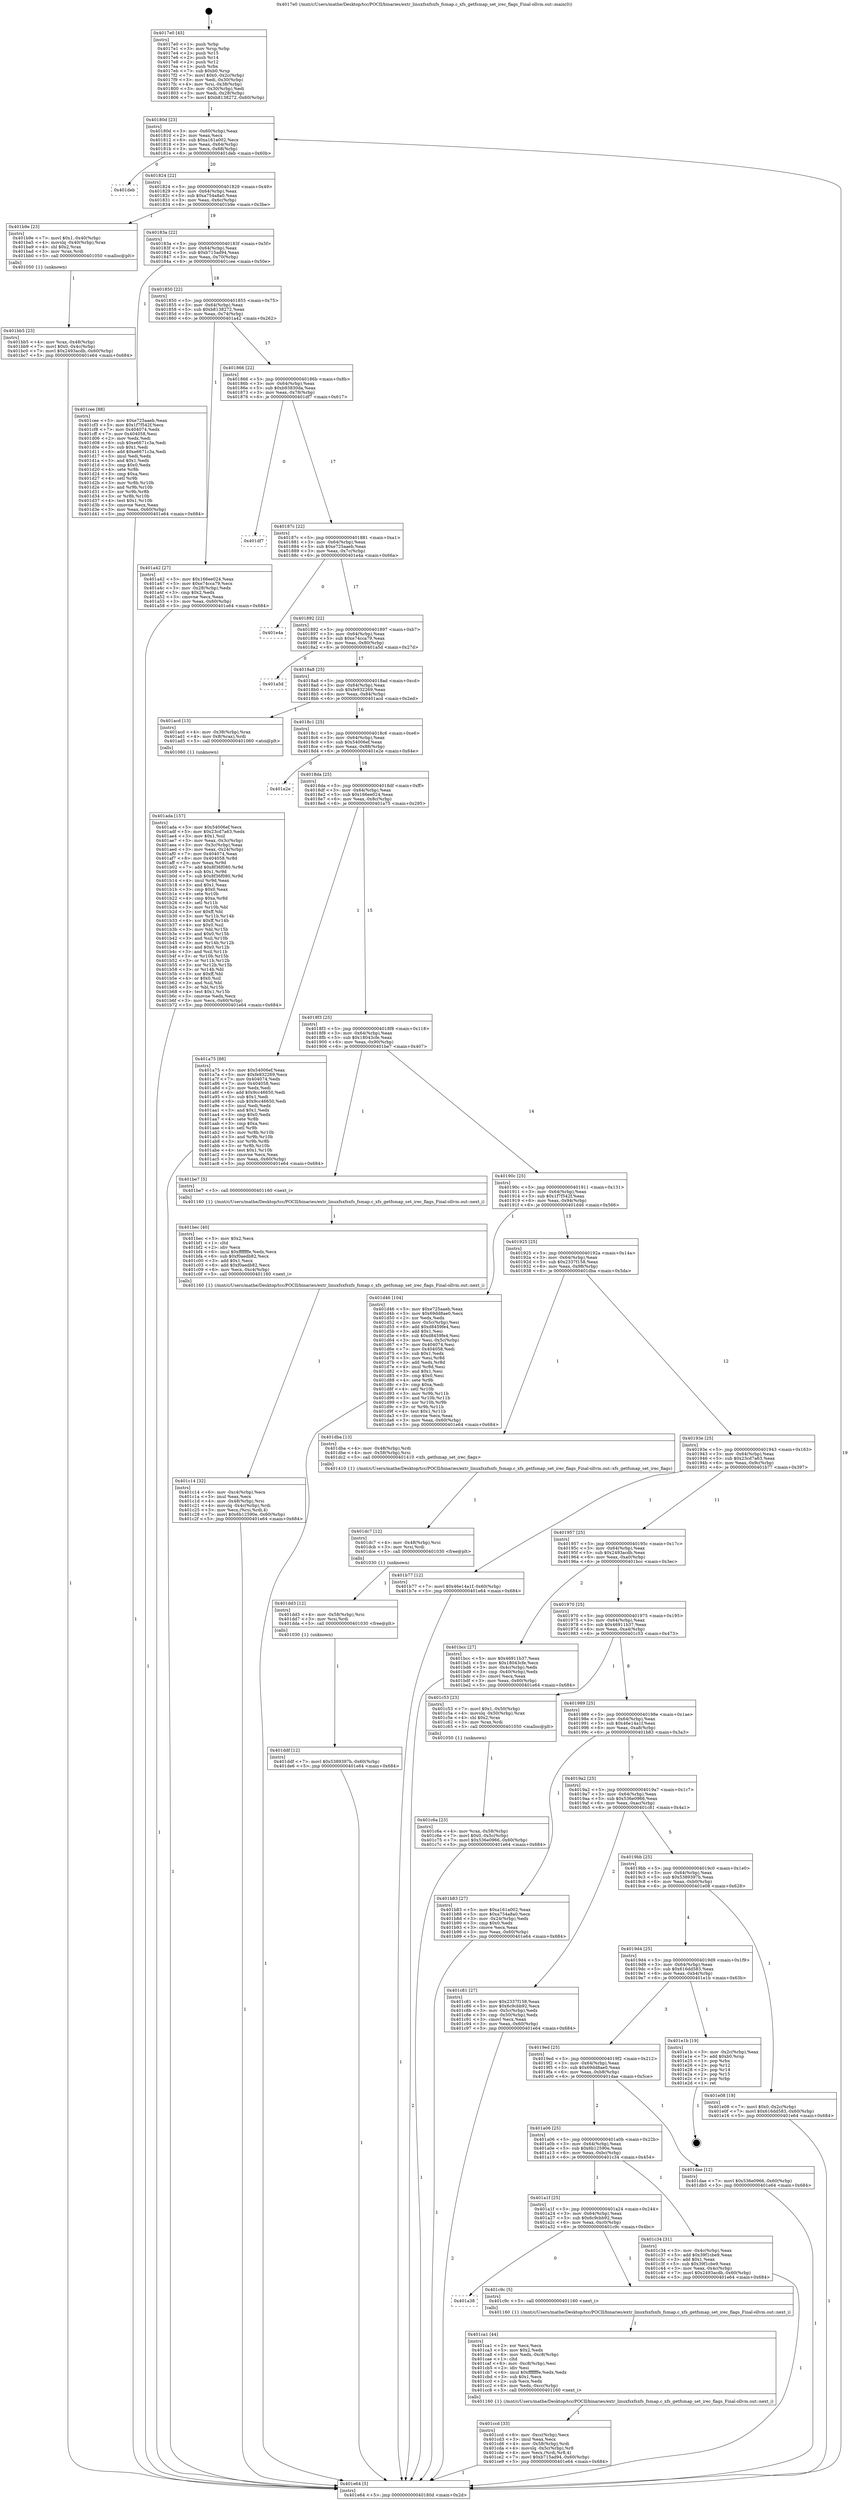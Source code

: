 digraph "0x4017e0" {
  label = "0x4017e0 (/mnt/c/Users/mathe/Desktop/tcc/POCII/binaries/extr_linuxfsxfsxfs_fsmap.c_xfs_getfsmap_set_irec_flags_Final-ollvm.out::main(0))"
  labelloc = "t"
  node[shape=record]

  Entry [label="",width=0.3,height=0.3,shape=circle,fillcolor=black,style=filled]
  "0x40180d" [label="{
     0x40180d [23]\l
     | [instrs]\l
     &nbsp;&nbsp;0x40180d \<+3\>: mov -0x60(%rbp),%eax\l
     &nbsp;&nbsp;0x401810 \<+2\>: mov %eax,%ecx\l
     &nbsp;&nbsp;0x401812 \<+6\>: sub $0xa161a002,%ecx\l
     &nbsp;&nbsp;0x401818 \<+3\>: mov %eax,-0x64(%rbp)\l
     &nbsp;&nbsp;0x40181b \<+3\>: mov %ecx,-0x68(%rbp)\l
     &nbsp;&nbsp;0x40181e \<+6\>: je 0000000000401deb \<main+0x60b\>\l
  }"]
  "0x401deb" [label="{
     0x401deb\l
  }", style=dashed]
  "0x401824" [label="{
     0x401824 [22]\l
     | [instrs]\l
     &nbsp;&nbsp;0x401824 \<+5\>: jmp 0000000000401829 \<main+0x49\>\l
     &nbsp;&nbsp;0x401829 \<+3\>: mov -0x64(%rbp),%eax\l
     &nbsp;&nbsp;0x40182c \<+5\>: sub $0xa754a8a0,%eax\l
     &nbsp;&nbsp;0x401831 \<+3\>: mov %eax,-0x6c(%rbp)\l
     &nbsp;&nbsp;0x401834 \<+6\>: je 0000000000401b9e \<main+0x3be\>\l
  }"]
  Exit [label="",width=0.3,height=0.3,shape=circle,fillcolor=black,style=filled,peripheries=2]
  "0x401b9e" [label="{
     0x401b9e [23]\l
     | [instrs]\l
     &nbsp;&nbsp;0x401b9e \<+7\>: movl $0x1,-0x40(%rbp)\l
     &nbsp;&nbsp;0x401ba5 \<+4\>: movslq -0x40(%rbp),%rax\l
     &nbsp;&nbsp;0x401ba9 \<+4\>: shl $0x2,%rax\l
     &nbsp;&nbsp;0x401bad \<+3\>: mov %rax,%rdi\l
     &nbsp;&nbsp;0x401bb0 \<+5\>: call 0000000000401050 \<malloc@plt\>\l
     | [calls]\l
     &nbsp;&nbsp;0x401050 \{1\} (unknown)\l
  }"]
  "0x40183a" [label="{
     0x40183a [22]\l
     | [instrs]\l
     &nbsp;&nbsp;0x40183a \<+5\>: jmp 000000000040183f \<main+0x5f\>\l
     &nbsp;&nbsp;0x40183f \<+3\>: mov -0x64(%rbp),%eax\l
     &nbsp;&nbsp;0x401842 \<+5\>: sub $0xb715ad94,%eax\l
     &nbsp;&nbsp;0x401847 \<+3\>: mov %eax,-0x70(%rbp)\l
     &nbsp;&nbsp;0x40184a \<+6\>: je 0000000000401cee \<main+0x50e\>\l
  }"]
  "0x401ddf" [label="{
     0x401ddf [12]\l
     | [instrs]\l
     &nbsp;&nbsp;0x401ddf \<+7\>: movl $0x5389397b,-0x60(%rbp)\l
     &nbsp;&nbsp;0x401de6 \<+5\>: jmp 0000000000401e64 \<main+0x684\>\l
  }"]
  "0x401cee" [label="{
     0x401cee [88]\l
     | [instrs]\l
     &nbsp;&nbsp;0x401cee \<+5\>: mov $0xe725aaeb,%eax\l
     &nbsp;&nbsp;0x401cf3 \<+5\>: mov $0x1f7f542f,%ecx\l
     &nbsp;&nbsp;0x401cf8 \<+7\>: mov 0x404074,%edx\l
     &nbsp;&nbsp;0x401cff \<+7\>: mov 0x404058,%esi\l
     &nbsp;&nbsp;0x401d06 \<+2\>: mov %edx,%edi\l
     &nbsp;&nbsp;0x401d08 \<+6\>: sub $0xe6671c3a,%edi\l
     &nbsp;&nbsp;0x401d0e \<+3\>: sub $0x1,%edi\l
     &nbsp;&nbsp;0x401d11 \<+6\>: add $0xe6671c3a,%edi\l
     &nbsp;&nbsp;0x401d17 \<+3\>: imul %edi,%edx\l
     &nbsp;&nbsp;0x401d1a \<+3\>: and $0x1,%edx\l
     &nbsp;&nbsp;0x401d1d \<+3\>: cmp $0x0,%edx\l
     &nbsp;&nbsp;0x401d20 \<+4\>: sete %r8b\l
     &nbsp;&nbsp;0x401d24 \<+3\>: cmp $0xa,%esi\l
     &nbsp;&nbsp;0x401d27 \<+4\>: setl %r9b\l
     &nbsp;&nbsp;0x401d2b \<+3\>: mov %r8b,%r10b\l
     &nbsp;&nbsp;0x401d2e \<+3\>: and %r9b,%r10b\l
     &nbsp;&nbsp;0x401d31 \<+3\>: xor %r9b,%r8b\l
     &nbsp;&nbsp;0x401d34 \<+3\>: or %r8b,%r10b\l
     &nbsp;&nbsp;0x401d37 \<+4\>: test $0x1,%r10b\l
     &nbsp;&nbsp;0x401d3b \<+3\>: cmovne %ecx,%eax\l
     &nbsp;&nbsp;0x401d3e \<+3\>: mov %eax,-0x60(%rbp)\l
     &nbsp;&nbsp;0x401d41 \<+5\>: jmp 0000000000401e64 \<main+0x684\>\l
  }"]
  "0x401850" [label="{
     0x401850 [22]\l
     | [instrs]\l
     &nbsp;&nbsp;0x401850 \<+5\>: jmp 0000000000401855 \<main+0x75\>\l
     &nbsp;&nbsp;0x401855 \<+3\>: mov -0x64(%rbp),%eax\l
     &nbsp;&nbsp;0x401858 \<+5\>: sub $0xb8138272,%eax\l
     &nbsp;&nbsp;0x40185d \<+3\>: mov %eax,-0x74(%rbp)\l
     &nbsp;&nbsp;0x401860 \<+6\>: je 0000000000401a42 \<main+0x262\>\l
  }"]
  "0x401dd3" [label="{
     0x401dd3 [12]\l
     | [instrs]\l
     &nbsp;&nbsp;0x401dd3 \<+4\>: mov -0x58(%rbp),%rsi\l
     &nbsp;&nbsp;0x401dd7 \<+3\>: mov %rsi,%rdi\l
     &nbsp;&nbsp;0x401dda \<+5\>: call 0000000000401030 \<free@plt\>\l
     | [calls]\l
     &nbsp;&nbsp;0x401030 \{1\} (unknown)\l
  }"]
  "0x401a42" [label="{
     0x401a42 [27]\l
     | [instrs]\l
     &nbsp;&nbsp;0x401a42 \<+5\>: mov $0x166ee024,%eax\l
     &nbsp;&nbsp;0x401a47 \<+5\>: mov $0xe74cca79,%ecx\l
     &nbsp;&nbsp;0x401a4c \<+3\>: mov -0x28(%rbp),%edx\l
     &nbsp;&nbsp;0x401a4f \<+3\>: cmp $0x2,%edx\l
     &nbsp;&nbsp;0x401a52 \<+3\>: cmovne %ecx,%eax\l
     &nbsp;&nbsp;0x401a55 \<+3\>: mov %eax,-0x60(%rbp)\l
     &nbsp;&nbsp;0x401a58 \<+5\>: jmp 0000000000401e64 \<main+0x684\>\l
  }"]
  "0x401866" [label="{
     0x401866 [22]\l
     | [instrs]\l
     &nbsp;&nbsp;0x401866 \<+5\>: jmp 000000000040186b \<main+0x8b\>\l
     &nbsp;&nbsp;0x40186b \<+3\>: mov -0x64(%rbp),%eax\l
     &nbsp;&nbsp;0x40186e \<+5\>: sub $0xb93830da,%eax\l
     &nbsp;&nbsp;0x401873 \<+3\>: mov %eax,-0x78(%rbp)\l
     &nbsp;&nbsp;0x401876 \<+6\>: je 0000000000401df7 \<main+0x617\>\l
  }"]
  "0x401e64" [label="{
     0x401e64 [5]\l
     | [instrs]\l
     &nbsp;&nbsp;0x401e64 \<+5\>: jmp 000000000040180d \<main+0x2d\>\l
  }"]
  "0x4017e0" [label="{
     0x4017e0 [45]\l
     | [instrs]\l
     &nbsp;&nbsp;0x4017e0 \<+1\>: push %rbp\l
     &nbsp;&nbsp;0x4017e1 \<+3\>: mov %rsp,%rbp\l
     &nbsp;&nbsp;0x4017e4 \<+2\>: push %r15\l
     &nbsp;&nbsp;0x4017e6 \<+2\>: push %r14\l
     &nbsp;&nbsp;0x4017e8 \<+2\>: push %r12\l
     &nbsp;&nbsp;0x4017ea \<+1\>: push %rbx\l
     &nbsp;&nbsp;0x4017eb \<+7\>: sub $0xb0,%rsp\l
     &nbsp;&nbsp;0x4017f2 \<+7\>: movl $0x0,-0x2c(%rbp)\l
     &nbsp;&nbsp;0x4017f9 \<+3\>: mov %edi,-0x30(%rbp)\l
     &nbsp;&nbsp;0x4017fc \<+4\>: mov %rsi,-0x38(%rbp)\l
     &nbsp;&nbsp;0x401800 \<+3\>: mov -0x30(%rbp),%edi\l
     &nbsp;&nbsp;0x401803 \<+3\>: mov %edi,-0x28(%rbp)\l
     &nbsp;&nbsp;0x401806 \<+7\>: movl $0xb8138272,-0x60(%rbp)\l
  }"]
  "0x401dc7" [label="{
     0x401dc7 [12]\l
     | [instrs]\l
     &nbsp;&nbsp;0x401dc7 \<+4\>: mov -0x48(%rbp),%rsi\l
     &nbsp;&nbsp;0x401dcb \<+3\>: mov %rsi,%rdi\l
     &nbsp;&nbsp;0x401dce \<+5\>: call 0000000000401030 \<free@plt\>\l
     | [calls]\l
     &nbsp;&nbsp;0x401030 \{1\} (unknown)\l
  }"]
  "0x401df7" [label="{
     0x401df7\l
  }", style=dashed]
  "0x40187c" [label="{
     0x40187c [22]\l
     | [instrs]\l
     &nbsp;&nbsp;0x40187c \<+5\>: jmp 0000000000401881 \<main+0xa1\>\l
     &nbsp;&nbsp;0x401881 \<+3\>: mov -0x64(%rbp),%eax\l
     &nbsp;&nbsp;0x401884 \<+5\>: sub $0xe725aaeb,%eax\l
     &nbsp;&nbsp;0x401889 \<+3\>: mov %eax,-0x7c(%rbp)\l
     &nbsp;&nbsp;0x40188c \<+6\>: je 0000000000401e4a \<main+0x66a\>\l
  }"]
  "0x401ccd" [label="{
     0x401ccd [33]\l
     | [instrs]\l
     &nbsp;&nbsp;0x401ccd \<+6\>: mov -0xcc(%rbp),%ecx\l
     &nbsp;&nbsp;0x401cd3 \<+3\>: imul %eax,%ecx\l
     &nbsp;&nbsp;0x401cd6 \<+4\>: mov -0x58(%rbp),%rdi\l
     &nbsp;&nbsp;0x401cda \<+4\>: movslq -0x5c(%rbp),%r8\l
     &nbsp;&nbsp;0x401cde \<+4\>: mov %ecx,(%rdi,%r8,4)\l
     &nbsp;&nbsp;0x401ce2 \<+7\>: movl $0xb715ad94,-0x60(%rbp)\l
     &nbsp;&nbsp;0x401ce9 \<+5\>: jmp 0000000000401e64 \<main+0x684\>\l
  }"]
  "0x401e4a" [label="{
     0x401e4a\l
  }", style=dashed]
  "0x401892" [label="{
     0x401892 [22]\l
     | [instrs]\l
     &nbsp;&nbsp;0x401892 \<+5\>: jmp 0000000000401897 \<main+0xb7\>\l
     &nbsp;&nbsp;0x401897 \<+3\>: mov -0x64(%rbp),%eax\l
     &nbsp;&nbsp;0x40189a \<+5\>: sub $0xe74cca79,%eax\l
     &nbsp;&nbsp;0x40189f \<+3\>: mov %eax,-0x80(%rbp)\l
     &nbsp;&nbsp;0x4018a2 \<+6\>: je 0000000000401a5d \<main+0x27d\>\l
  }"]
  "0x401ca1" [label="{
     0x401ca1 [44]\l
     | [instrs]\l
     &nbsp;&nbsp;0x401ca1 \<+2\>: xor %ecx,%ecx\l
     &nbsp;&nbsp;0x401ca3 \<+5\>: mov $0x2,%edx\l
     &nbsp;&nbsp;0x401ca8 \<+6\>: mov %edx,-0xc8(%rbp)\l
     &nbsp;&nbsp;0x401cae \<+1\>: cltd\l
     &nbsp;&nbsp;0x401caf \<+6\>: mov -0xc8(%rbp),%esi\l
     &nbsp;&nbsp;0x401cb5 \<+2\>: idiv %esi\l
     &nbsp;&nbsp;0x401cb7 \<+6\>: imul $0xfffffffe,%edx,%edx\l
     &nbsp;&nbsp;0x401cbd \<+3\>: sub $0x1,%ecx\l
     &nbsp;&nbsp;0x401cc0 \<+2\>: sub %ecx,%edx\l
     &nbsp;&nbsp;0x401cc2 \<+6\>: mov %edx,-0xcc(%rbp)\l
     &nbsp;&nbsp;0x401cc8 \<+5\>: call 0000000000401160 \<next_i\>\l
     | [calls]\l
     &nbsp;&nbsp;0x401160 \{1\} (/mnt/c/Users/mathe/Desktop/tcc/POCII/binaries/extr_linuxfsxfsxfs_fsmap.c_xfs_getfsmap_set_irec_flags_Final-ollvm.out::next_i)\l
  }"]
  "0x401a5d" [label="{
     0x401a5d\l
  }", style=dashed]
  "0x4018a8" [label="{
     0x4018a8 [25]\l
     | [instrs]\l
     &nbsp;&nbsp;0x4018a8 \<+5\>: jmp 00000000004018ad \<main+0xcd\>\l
     &nbsp;&nbsp;0x4018ad \<+3\>: mov -0x64(%rbp),%eax\l
     &nbsp;&nbsp;0x4018b0 \<+5\>: sub $0xfe932269,%eax\l
     &nbsp;&nbsp;0x4018b5 \<+6\>: mov %eax,-0x84(%rbp)\l
     &nbsp;&nbsp;0x4018bb \<+6\>: je 0000000000401acd \<main+0x2ed\>\l
  }"]
  "0x401a38" [label="{
     0x401a38\l
  }", style=dashed]
  "0x401acd" [label="{
     0x401acd [13]\l
     | [instrs]\l
     &nbsp;&nbsp;0x401acd \<+4\>: mov -0x38(%rbp),%rax\l
     &nbsp;&nbsp;0x401ad1 \<+4\>: mov 0x8(%rax),%rdi\l
     &nbsp;&nbsp;0x401ad5 \<+5\>: call 0000000000401060 \<atoi@plt\>\l
     | [calls]\l
     &nbsp;&nbsp;0x401060 \{1\} (unknown)\l
  }"]
  "0x4018c1" [label="{
     0x4018c1 [25]\l
     | [instrs]\l
     &nbsp;&nbsp;0x4018c1 \<+5\>: jmp 00000000004018c6 \<main+0xe6\>\l
     &nbsp;&nbsp;0x4018c6 \<+3\>: mov -0x64(%rbp),%eax\l
     &nbsp;&nbsp;0x4018c9 \<+5\>: sub $0x54006ef,%eax\l
     &nbsp;&nbsp;0x4018ce \<+6\>: mov %eax,-0x88(%rbp)\l
     &nbsp;&nbsp;0x4018d4 \<+6\>: je 0000000000401e2e \<main+0x64e\>\l
  }"]
  "0x401c9c" [label="{
     0x401c9c [5]\l
     | [instrs]\l
     &nbsp;&nbsp;0x401c9c \<+5\>: call 0000000000401160 \<next_i\>\l
     | [calls]\l
     &nbsp;&nbsp;0x401160 \{1\} (/mnt/c/Users/mathe/Desktop/tcc/POCII/binaries/extr_linuxfsxfsxfs_fsmap.c_xfs_getfsmap_set_irec_flags_Final-ollvm.out::next_i)\l
  }"]
  "0x401e2e" [label="{
     0x401e2e\l
  }", style=dashed]
  "0x4018da" [label="{
     0x4018da [25]\l
     | [instrs]\l
     &nbsp;&nbsp;0x4018da \<+5\>: jmp 00000000004018df \<main+0xff\>\l
     &nbsp;&nbsp;0x4018df \<+3\>: mov -0x64(%rbp),%eax\l
     &nbsp;&nbsp;0x4018e2 \<+5\>: sub $0x166ee024,%eax\l
     &nbsp;&nbsp;0x4018e7 \<+6\>: mov %eax,-0x8c(%rbp)\l
     &nbsp;&nbsp;0x4018ed \<+6\>: je 0000000000401a75 \<main+0x295\>\l
  }"]
  "0x401c6a" [label="{
     0x401c6a [23]\l
     | [instrs]\l
     &nbsp;&nbsp;0x401c6a \<+4\>: mov %rax,-0x58(%rbp)\l
     &nbsp;&nbsp;0x401c6e \<+7\>: movl $0x0,-0x5c(%rbp)\l
     &nbsp;&nbsp;0x401c75 \<+7\>: movl $0x536e0966,-0x60(%rbp)\l
     &nbsp;&nbsp;0x401c7c \<+5\>: jmp 0000000000401e64 \<main+0x684\>\l
  }"]
  "0x401a75" [label="{
     0x401a75 [88]\l
     | [instrs]\l
     &nbsp;&nbsp;0x401a75 \<+5\>: mov $0x54006ef,%eax\l
     &nbsp;&nbsp;0x401a7a \<+5\>: mov $0xfe932269,%ecx\l
     &nbsp;&nbsp;0x401a7f \<+7\>: mov 0x404074,%edx\l
     &nbsp;&nbsp;0x401a86 \<+7\>: mov 0x404058,%esi\l
     &nbsp;&nbsp;0x401a8d \<+2\>: mov %edx,%edi\l
     &nbsp;&nbsp;0x401a8f \<+6\>: add $0x9cc46650,%edi\l
     &nbsp;&nbsp;0x401a95 \<+3\>: sub $0x1,%edi\l
     &nbsp;&nbsp;0x401a98 \<+6\>: sub $0x9cc46650,%edi\l
     &nbsp;&nbsp;0x401a9e \<+3\>: imul %edi,%edx\l
     &nbsp;&nbsp;0x401aa1 \<+3\>: and $0x1,%edx\l
     &nbsp;&nbsp;0x401aa4 \<+3\>: cmp $0x0,%edx\l
     &nbsp;&nbsp;0x401aa7 \<+4\>: sete %r8b\l
     &nbsp;&nbsp;0x401aab \<+3\>: cmp $0xa,%esi\l
     &nbsp;&nbsp;0x401aae \<+4\>: setl %r9b\l
     &nbsp;&nbsp;0x401ab2 \<+3\>: mov %r8b,%r10b\l
     &nbsp;&nbsp;0x401ab5 \<+3\>: and %r9b,%r10b\l
     &nbsp;&nbsp;0x401ab8 \<+3\>: xor %r9b,%r8b\l
     &nbsp;&nbsp;0x401abb \<+3\>: or %r8b,%r10b\l
     &nbsp;&nbsp;0x401abe \<+4\>: test $0x1,%r10b\l
     &nbsp;&nbsp;0x401ac2 \<+3\>: cmovne %ecx,%eax\l
     &nbsp;&nbsp;0x401ac5 \<+3\>: mov %eax,-0x60(%rbp)\l
     &nbsp;&nbsp;0x401ac8 \<+5\>: jmp 0000000000401e64 \<main+0x684\>\l
  }"]
  "0x4018f3" [label="{
     0x4018f3 [25]\l
     | [instrs]\l
     &nbsp;&nbsp;0x4018f3 \<+5\>: jmp 00000000004018f8 \<main+0x118\>\l
     &nbsp;&nbsp;0x4018f8 \<+3\>: mov -0x64(%rbp),%eax\l
     &nbsp;&nbsp;0x4018fb \<+5\>: sub $0x18043cfe,%eax\l
     &nbsp;&nbsp;0x401900 \<+6\>: mov %eax,-0x90(%rbp)\l
     &nbsp;&nbsp;0x401906 \<+6\>: je 0000000000401be7 \<main+0x407\>\l
  }"]
  "0x401ada" [label="{
     0x401ada [157]\l
     | [instrs]\l
     &nbsp;&nbsp;0x401ada \<+5\>: mov $0x54006ef,%ecx\l
     &nbsp;&nbsp;0x401adf \<+5\>: mov $0x23cd7a63,%edx\l
     &nbsp;&nbsp;0x401ae4 \<+3\>: mov $0x1,%sil\l
     &nbsp;&nbsp;0x401ae7 \<+3\>: mov %eax,-0x3c(%rbp)\l
     &nbsp;&nbsp;0x401aea \<+3\>: mov -0x3c(%rbp),%eax\l
     &nbsp;&nbsp;0x401aed \<+3\>: mov %eax,-0x24(%rbp)\l
     &nbsp;&nbsp;0x401af0 \<+7\>: mov 0x404074,%eax\l
     &nbsp;&nbsp;0x401af7 \<+8\>: mov 0x404058,%r8d\l
     &nbsp;&nbsp;0x401aff \<+3\>: mov %eax,%r9d\l
     &nbsp;&nbsp;0x401b02 \<+7\>: add $0x8f36f080,%r9d\l
     &nbsp;&nbsp;0x401b09 \<+4\>: sub $0x1,%r9d\l
     &nbsp;&nbsp;0x401b0d \<+7\>: sub $0x8f36f080,%r9d\l
     &nbsp;&nbsp;0x401b14 \<+4\>: imul %r9d,%eax\l
     &nbsp;&nbsp;0x401b18 \<+3\>: and $0x1,%eax\l
     &nbsp;&nbsp;0x401b1b \<+3\>: cmp $0x0,%eax\l
     &nbsp;&nbsp;0x401b1e \<+4\>: sete %r10b\l
     &nbsp;&nbsp;0x401b22 \<+4\>: cmp $0xa,%r8d\l
     &nbsp;&nbsp;0x401b26 \<+4\>: setl %r11b\l
     &nbsp;&nbsp;0x401b2a \<+3\>: mov %r10b,%bl\l
     &nbsp;&nbsp;0x401b2d \<+3\>: xor $0xff,%bl\l
     &nbsp;&nbsp;0x401b30 \<+3\>: mov %r11b,%r14b\l
     &nbsp;&nbsp;0x401b33 \<+4\>: xor $0xff,%r14b\l
     &nbsp;&nbsp;0x401b37 \<+4\>: xor $0x0,%sil\l
     &nbsp;&nbsp;0x401b3b \<+3\>: mov %bl,%r15b\l
     &nbsp;&nbsp;0x401b3e \<+4\>: and $0x0,%r15b\l
     &nbsp;&nbsp;0x401b42 \<+3\>: and %sil,%r10b\l
     &nbsp;&nbsp;0x401b45 \<+3\>: mov %r14b,%r12b\l
     &nbsp;&nbsp;0x401b48 \<+4\>: and $0x0,%r12b\l
     &nbsp;&nbsp;0x401b4c \<+3\>: and %sil,%r11b\l
     &nbsp;&nbsp;0x401b4f \<+3\>: or %r10b,%r15b\l
     &nbsp;&nbsp;0x401b52 \<+3\>: or %r11b,%r12b\l
     &nbsp;&nbsp;0x401b55 \<+3\>: xor %r12b,%r15b\l
     &nbsp;&nbsp;0x401b58 \<+3\>: or %r14b,%bl\l
     &nbsp;&nbsp;0x401b5b \<+3\>: xor $0xff,%bl\l
     &nbsp;&nbsp;0x401b5e \<+4\>: or $0x0,%sil\l
     &nbsp;&nbsp;0x401b62 \<+3\>: and %sil,%bl\l
     &nbsp;&nbsp;0x401b65 \<+3\>: or %bl,%r15b\l
     &nbsp;&nbsp;0x401b68 \<+4\>: test $0x1,%r15b\l
     &nbsp;&nbsp;0x401b6c \<+3\>: cmovne %edx,%ecx\l
     &nbsp;&nbsp;0x401b6f \<+3\>: mov %ecx,-0x60(%rbp)\l
     &nbsp;&nbsp;0x401b72 \<+5\>: jmp 0000000000401e64 \<main+0x684\>\l
  }"]
  "0x401a1f" [label="{
     0x401a1f [25]\l
     | [instrs]\l
     &nbsp;&nbsp;0x401a1f \<+5\>: jmp 0000000000401a24 \<main+0x244\>\l
     &nbsp;&nbsp;0x401a24 \<+3\>: mov -0x64(%rbp),%eax\l
     &nbsp;&nbsp;0x401a27 \<+5\>: sub $0x6c9cbb92,%eax\l
     &nbsp;&nbsp;0x401a2c \<+6\>: mov %eax,-0xc0(%rbp)\l
     &nbsp;&nbsp;0x401a32 \<+6\>: je 0000000000401c9c \<main+0x4bc\>\l
  }"]
  "0x401be7" [label="{
     0x401be7 [5]\l
     | [instrs]\l
     &nbsp;&nbsp;0x401be7 \<+5\>: call 0000000000401160 \<next_i\>\l
     | [calls]\l
     &nbsp;&nbsp;0x401160 \{1\} (/mnt/c/Users/mathe/Desktop/tcc/POCII/binaries/extr_linuxfsxfsxfs_fsmap.c_xfs_getfsmap_set_irec_flags_Final-ollvm.out::next_i)\l
  }"]
  "0x40190c" [label="{
     0x40190c [25]\l
     | [instrs]\l
     &nbsp;&nbsp;0x40190c \<+5\>: jmp 0000000000401911 \<main+0x131\>\l
     &nbsp;&nbsp;0x401911 \<+3\>: mov -0x64(%rbp),%eax\l
     &nbsp;&nbsp;0x401914 \<+5\>: sub $0x1f7f542f,%eax\l
     &nbsp;&nbsp;0x401919 \<+6\>: mov %eax,-0x94(%rbp)\l
     &nbsp;&nbsp;0x40191f \<+6\>: je 0000000000401d46 \<main+0x566\>\l
  }"]
  "0x401c34" [label="{
     0x401c34 [31]\l
     | [instrs]\l
     &nbsp;&nbsp;0x401c34 \<+3\>: mov -0x4c(%rbp),%eax\l
     &nbsp;&nbsp;0x401c37 \<+5\>: add $0x39f1cbe9,%eax\l
     &nbsp;&nbsp;0x401c3c \<+3\>: add $0x1,%eax\l
     &nbsp;&nbsp;0x401c3f \<+5\>: sub $0x39f1cbe9,%eax\l
     &nbsp;&nbsp;0x401c44 \<+3\>: mov %eax,-0x4c(%rbp)\l
     &nbsp;&nbsp;0x401c47 \<+7\>: movl $0x2493acdb,-0x60(%rbp)\l
     &nbsp;&nbsp;0x401c4e \<+5\>: jmp 0000000000401e64 \<main+0x684\>\l
  }"]
  "0x401d46" [label="{
     0x401d46 [104]\l
     | [instrs]\l
     &nbsp;&nbsp;0x401d46 \<+5\>: mov $0xe725aaeb,%eax\l
     &nbsp;&nbsp;0x401d4b \<+5\>: mov $0x69dd8ae0,%ecx\l
     &nbsp;&nbsp;0x401d50 \<+2\>: xor %edx,%edx\l
     &nbsp;&nbsp;0x401d52 \<+3\>: mov -0x5c(%rbp),%esi\l
     &nbsp;&nbsp;0x401d55 \<+6\>: add $0xd8459fe4,%esi\l
     &nbsp;&nbsp;0x401d5b \<+3\>: add $0x1,%esi\l
     &nbsp;&nbsp;0x401d5e \<+6\>: sub $0xd8459fe4,%esi\l
     &nbsp;&nbsp;0x401d64 \<+3\>: mov %esi,-0x5c(%rbp)\l
     &nbsp;&nbsp;0x401d67 \<+7\>: mov 0x404074,%esi\l
     &nbsp;&nbsp;0x401d6e \<+7\>: mov 0x404058,%edi\l
     &nbsp;&nbsp;0x401d75 \<+3\>: sub $0x1,%edx\l
     &nbsp;&nbsp;0x401d78 \<+3\>: mov %esi,%r8d\l
     &nbsp;&nbsp;0x401d7b \<+3\>: add %edx,%r8d\l
     &nbsp;&nbsp;0x401d7e \<+4\>: imul %r8d,%esi\l
     &nbsp;&nbsp;0x401d82 \<+3\>: and $0x1,%esi\l
     &nbsp;&nbsp;0x401d85 \<+3\>: cmp $0x0,%esi\l
     &nbsp;&nbsp;0x401d88 \<+4\>: sete %r9b\l
     &nbsp;&nbsp;0x401d8c \<+3\>: cmp $0xa,%edi\l
     &nbsp;&nbsp;0x401d8f \<+4\>: setl %r10b\l
     &nbsp;&nbsp;0x401d93 \<+3\>: mov %r9b,%r11b\l
     &nbsp;&nbsp;0x401d96 \<+3\>: and %r10b,%r11b\l
     &nbsp;&nbsp;0x401d99 \<+3\>: xor %r10b,%r9b\l
     &nbsp;&nbsp;0x401d9c \<+3\>: or %r9b,%r11b\l
     &nbsp;&nbsp;0x401d9f \<+4\>: test $0x1,%r11b\l
     &nbsp;&nbsp;0x401da3 \<+3\>: cmovne %ecx,%eax\l
     &nbsp;&nbsp;0x401da6 \<+3\>: mov %eax,-0x60(%rbp)\l
     &nbsp;&nbsp;0x401da9 \<+5\>: jmp 0000000000401e64 \<main+0x684\>\l
  }"]
  "0x401925" [label="{
     0x401925 [25]\l
     | [instrs]\l
     &nbsp;&nbsp;0x401925 \<+5\>: jmp 000000000040192a \<main+0x14a\>\l
     &nbsp;&nbsp;0x40192a \<+3\>: mov -0x64(%rbp),%eax\l
     &nbsp;&nbsp;0x40192d \<+5\>: sub $0x2337f158,%eax\l
     &nbsp;&nbsp;0x401932 \<+6\>: mov %eax,-0x98(%rbp)\l
     &nbsp;&nbsp;0x401938 \<+6\>: je 0000000000401dba \<main+0x5da\>\l
  }"]
  "0x401a06" [label="{
     0x401a06 [25]\l
     | [instrs]\l
     &nbsp;&nbsp;0x401a06 \<+5\>: jmp 0000000000401a0b \<main+0x22b\>\l
     &nbsp;&nbsp;0x401a0b \<+3\>: mov -0x64(%rbp),%eax\l
     &nbsp;&nbsp;0x401a0e \<+5\>: sub $0x6b12590e,%eax\l
     &nbsp;&nbsp;0x401a13 \<+6\>: mov %eax,-0xbc(%rbp)\l
     &nbsp;&nbsp;0x401a19 \<+6\>: je 0000000000401c34 \<main+0x454\>\l
  }"]
  "0x401dba" [label="{
     0x401dba [13]\l
     | [instrs]\l
     &nbsp;&nbsp;0x401dba \<+4\>: mov -0x48(%rbp),%rdi\l
     &nbsp;&nbsp;0x401dbe \<+4\>: mov -0x58(%rbp),%rsi\l
     &nbsp;&nbsp;0x401dc2 \<+5\>: call 0000000000401410 \<xfs_getfsmap_set_irec_flags\>\l
     | [calls]\l
     &nbsp;&nbsp;0x401410 \{1\} (/mnt/c/Users/mathe/Desktop/tcc/POCII/binaries/extr_linuxfsxfsxfs_fsmap.c_xfs_getfsmap_set_irec_flags_Final-ollvm.out::xfs_getfsmap_set_irec_flags)\l
  }"]
  "0x40193e" [label="{
     0x40193e [25]\l
     | [instrs]\l
     &nbsp;&nbsp;0x40193e \<+5\>: jmp 0000000000401943 \<main+0x163\>\l
     &nbsp;&nbsp;0x401943 \<+3\>: mov -0x64(%rbp),%eax\l
     &nbsp;&nbsp;0x401946 \<+5\>: sub $0x23cd7a63,%eax\l
     &nbsp;&nbsp;0x40194b \<+6\>: mov %eax,-0x9c(%rbp)\l
     &nbsp;&nbsp;0x401951 \<+6\>: je 0000000000401b77 \<main+0x397\>\l
  }"]
  "0x401dae" [label="{
     0x401dae [12]\l
     | [instrs]\l
     &nbsp;&nbsp;0x401dae \<+7\>: movl $0x536e0966,-0x60(%rbp)\l
     &nbsp;&nbsp;0x401db5 \<+5\>: jmp 0000000000401e64 \<main+0x684\>\l
  }"]
  "0x401b77" [label="{
     0x401b77 [12]\l
     | [instrs]\l
     &nbsp;&nbsp;0x401b77 \<+7\>: movl $0x46e14a1f,-0x60(%rbp)\l
     &nbsp;&nbsp;0x401b7e \<+5\>: jmp 0000000000401e64 \<main+0x684\>\l
  }"]
  "0x401957" [label="{
     0x401957 [25]\l
     | [instrs]\l
     &nbsp;&nbsp;0x401957 \<+5\>: jmp 000000000040195c \<main+0x17c\>\l
     &nbsp;&nbsp;0x40195c \<+3\>: mov -0x64(%rbp),%eax\l
     &nbsp;&nbsp;0x40195f \<+5\>: sub $0x2493acdb,%eax\l
     &nbsp;&nbsp;0x401964 \<+6\>: mov %eax,-0xa0(%rbp)\l
     &nbsp;&nbsp;0x40196a \<+6\>: je 0000000000401bcc \<main+0x3ec\>\l
  }"]
  "0x4019ed" [label="{
     0x4019ed [25]\l
     | [instrs]\l
     &nbsp;&nbsp;0x4019ed \<+5\>: jmp 00000000004019f2 \<main+0x212\>\l
     &nbsp;&nbsp;0x4019f2 \<+3\>: mov -0x64(%rbp),%eax\l
     &nbsp;&nbsp;0x4019f5 \<+5\>: sub $0x69dd8ae0,%eax\l
     &nbsp;&nbsp;0x4019fa \<+6\>: mov %eax,-0xb8(%rbp)\l
     &nbsp;&nbsp;0x401a00 \<+6\>: je 0000000000401dae \<main+0x5ce\>\l
  }"]
  "0x401bcc" [label="{
     0x401bcc [27]\l
     | [instrs]\l
     &nbsp;&nbsp;0x401bcc \<+5\>: mov $0x46911b37,%eax\l
     &nbsp;&nbsp;0x401bd1 \<+5\>: mov $0x18043cfe,%ecx\l
     &nbsp;&nbsp;0x401bd6 \<+3\>: mov -0x4c(%rbp),%edx\l
     &nbsp;&nbsp;0x401bd9 \<+3\>: cmp -0x40(%rbp),%edx\l
     &nbsp;&nbsp;0x401bdc \<+3\>: cmovl %ecx,%eax\l
     &nbsp;&nbsp;0x401bdf \<+3\>: mov %eax,-0x60(%rbp)\l
     &nbsp;&nbsp;0x401be2 \<+5\>: jmp 0000000000401e64 \<main+0x684\>\l
  }"]
  "0x401970" [label="{
     0x401970 [25]\l
     | [instrs]\l
     &nbsp;&nbsp;0x401970 \<+5\>: jmp 0000000000401975 \<main+0x195\>\l
     &nbsp;&nbsp;0x401975 \<+3\>: mov -0x64(%rbp),%eax\l
     &nbsp;&nbsp;0x401978 \<+5\>: sub $0x46911b37,%eax\l
     &nbsp;&nbsp;0x40197d \<+6\>: mov %eax,-0xa4(%rbp)\l
     &nbsp;&nbsp;0x401983 \<+6\>: je 0000000000401c53 \<main+0x473\>\l
  }"]
  "0x401e1b" [label="{
     0x401e1b [19]\l
     | [instrs]\l
     &nbsp;&nbsp;0x401e1b \<+3\>: mov -0x2c(%rbp),%eax\l
     &nbsp;&nbsp;0x401e1e \<+7\>: add $0xb0,%rsp\l
     &nbsp;&nbsp;0x401e25 \<+1\>: pop %rbx\l
     &nbsp;&nbsp;0x401e26 \<+2\>: pop %r12\l
     &nbsp;&nbsp;0x401e28 \<+2\>: pop %r14\l
     &nbsp;&nbsp;0x401e2a \<+2\>: pop %r15\l
     &nbsp;&nbsp;0x401e2c \<+1\>: pop %rbp\l
     &nbsp;&nbsp;0x401e2d \<+1\>: ret\l
  }"]
  "0x401c53" [label="{
     0x401c53 [23]\l
     | [instrs]\l
     &nbsp;&nbsp;0x401c53 \<+7\>: movl $0x1,-0x50(%rbp)\l
     &nbsp;&nbsp;0x401c5a \<+4\>: movslq -0x50(%rbp),%rax\l
     &nbsp;&nbsp;0x401c5e \<+4\>: shl $0x2,%rax\l
     &nbsp;&nbsp;0x401c62 \<+3\>: mov %rax,%rdi\l
     &nbsp;&nbsp;0x401c65 \<+5\>: call 0000000000401050 \<malloc@plt\>\l
     | [calls]\l
     &nbsp;&nbsp;0x401050 \{1\} (unknown)\l
  }"]
  "0x401989" [label="{
     0x401989 [25]\l
     | [instrs]\l
     &nbsp;&nbsp;0x401989 \<+5\>: jmp 000000000040198e \<main+0x1ae\>\l
     &nbsp;&nbsp;0x40198e \<+3\>: mov -0x64(%rbp),%eax\l
     &nbsp;&nbsp;0x401991 \<+5\>: sub $0x46e14a1f,%eax\l
     &nbsp;&nbsp;0x401996 \<+6\>: mov %eax,-0xa8(%rbp)\l
     &nbsp;&nbsp;0x40199c \<+6\>: je 0000000000401b83 \<main+0x3a3\>\l
  }"]
  "0x4019d4" [label="{
     0x4019d4 [25]\l
     | [instrs]\l
     &nbsp;&nbsp;0x4019d4 \<+5\>: jmp 00000000004019d9 \<main+0x1f9\>\l
     &nbsp;&nbsp;0x4019d9 \<+3\>: mov -0x64(%rbp),%eax\l
     &nbsp;&nbsp;0x4019dc \<+5\>: sub $0x616dd583,%eax\l
     &nbsp;&nbsp;0x4019e1 \<+6\>: mov %eax,-0xb4(%rbp)\l
     &nbsp;&nbsp;0x4019e7 \<+6\>: je 0000000000401e1b \<main+0x63b\>\l
  }"]
  "0x401b83" [label="{
     0x401b83 [27]\l
     | [instrs]\l
     &nbsp;&nbsp;0x401b83 \<+5\>: mov $0xa161a002,%eax\l
     &nbsp;&nbsp;0x401b88 \<+5\>: mov $0xa754a8a0,%ecx\l
     &nbsp;&nbsp;0x401b8d \<+3\>: mov -0x24(%rbp),%edx\l
     &nbsp;&nbsp;0x401b90 \<+3\>: cmp $0x0,%edx\l
     &nbsp;&nbsp;0x401b93 \<+3\>: cmove %ecx,%eax\l
     &nbsp;&nbsp;0x401b96 \<+3\>: mov %eax,-0x60(%rbp)\l
     &nbsp;&nbsp;0x401b99 \<+5\>: jmp 0000000000401e64 \<main+0x684\>\l
  }"]
  "0x4019a2" [label="{
     0x4019a2 [25]\l
     | [instrs]\l
     &nbsp;&nbsp;0x4019a2 \<+5\>: jmp 00000000004019a7 \<main+0x1c7\>\l
     &nbsp;&nbsp;0x4019a7 \<+3\>: mov -0x64(%rbp),%eax\l
     &nbsp;&nbsp;0x4019aa \<+5\>: sub $0x536e0966,%eax\l
     &nbsp;&nbsp;0x4019af \<+6\>: mov %eax,-0xac(%rbp)\l
     &nbsp;&nbsp;0x4019b5 \<+6\>: je 0000000000401c81 \<main+0x4a1\>\l
  }"]
  "0x401bb5" [label="{
     0x401bb5 [23]\l
     | [instrs]\l
     &nbsp;&nbsp;0x401bb5 \<+4\>: mov %rax,-0x48(%rbp)\l
     &nbsp;&nbsp;0x401bb9 \<+7\>: movl $0x0,-0x4c(%rbp)\l
     &nbsp;&nbsp;0x401bc0 \<+7\>: movl $0x2493acdb,-0x60(%rbp)\l
     &nbsp;&nbsp;0x401bc7 \<+5\>: jmp 0000000000401e64 \<main+0x684\>\l
  }"]
  "0x401bec" [label="{
     0x401bec [40]\l
     | [instrs]\l
     &nbsp;&nbsp;0x401bec \<+5\>: mov $0x2,%ecx\l
     &nbsp;&nbsp;0x401bf1 \<+1\>: cltd\l
     &nbsp;&nbsp;0x401bf2 \<+2\>: idiv %ecx\l
     &nbsp;&nbsp;0x401bf4 \<+6\>: imul $0xfffffffe,%edx,%ecx\l
     &nbsp;&nbsp;0x401bfa \<+6\>: sub $0xf0aedb82,%ecx\l
     &nbsp;&nbsp;0x401c00 \<+3\>: add $0x1,%ecx\l
     &nbsp;&nbsp;0x401c03 \<+6\>: add $0xf0aedb82,%ecx\l
     &nbsp;&nbsp;0x401c09 \<+6\>: mov %ecx,-0xc4(%rbp)\l
     &nbsp;&nbsp;0x401c0f \<+5\>: call 0000000000401160 \<next_i\>\l
     | [calls]\l
     &nbsp;&nbsp;0x401160 \{1\} (/mnt/c/Users/mathe/Desktop/tcc/POCII/binaries/extr_linuxfsxfsxfs_fsmap.c_xfs_getfsmap_set_irec_flags_Final-ollvm.out::next_i)\l
  }"]
  "0x401c14" [label="{
     0x401c14 [32]\l
     | [instrs]\l
     &nbsp;&nbsp;0x401c14 \<+6\>: mov -0xc4(%rbp),%ecx\l
     &nbsp;&nbsp;0x401c1a \<+3\>: imul %eax,%ecx\l
     &nbsp;&nbsp;0x401c1d \<+4\>: mov -0x48(%rbp),%rsi\l
     &nbsp;&nbsp;0x401c21 \<+4\>: movslq -0x4c(%rbp),%rdi\l
     &nbsp;&nbsp;0x401c25 \<+3\>: mov %ecx,(%rsi,%rdi,4)\l
     &nbsp;&nbsp;0x401c28 \<+7\>: movl $0x6b12590e,-0x60(%rbp)\l
     &nbsp;&nbsp;0x401c2f \<+5\>: jmp 0000000000401e64 \<main+0x684\>\l
  }"]
  "0x401e08" [label="{
     0x401e08 [19]\l
     | [instrs]\l
     &nbsp;&nbsp;0x401e08 \<+7\>: movl $0x0,-0x2c(%rbp)\l
     &nbsp;&nbsp;0x401e0f \<+7\>: movl $0x616dd583,-0x60(%rbp)\l
     &nbsp;&nbsp;0x401e16 \<+5\>: jmp 0000000000401e64 \<main+0x684\>\l
  }"]
  "0x401c81" [label="{
     0x401c81 [27]\l
     | [instrs]\l
     &nbsp;&nbsp;0x401c81 \<+5\>: mov $0x2337f158,%eax\l
     &nbsp;&nbsp;0x401c86 \<+5\>: mov $0x6c9cbb92,%ecx\l
     &nbsp;&nbsp;0x401c8b \<+3\>: mov -0x5c(%rbp),%edx\l
     &nbsp;&nbsp;0x401c8e \<+3\>: cmp -0x50(%rbp),%edx\l
     &nbsp;&nbsp;0x401c91 \<+3\>: cmovl %ecx,%eax\l
     &nbsp;&nbsp;0x401c94 \<+3\>: mov %eax,-0x60(%rbp)\l
     &nbsp;&nbsp;0x401c97 \<+5\>: jmp 0000000000401e64 \<main+0x684\>\l
  }"]
  "0x4019bb" [label="{
     0x4019bb [25]\l
     | [instrs]\l
     &nbsp;&nbsp;0x4019bb \<+5\>: jmp 00000000004019c0 \<main+0x1e0\>\l
     &nbsp;&nbsp;0x4019c0 \<+3\>: mov -0x64(%rbp),%eax\l
     &nbsp;&nbsp;0x4019c3 \<+5\>: sub $0x5389397b,%eax\l
     &nbsp;&nbsp;0x4019c8 \<+6\>: mov %eax,-0xb0(%rbp)\l
     &nbsp;&nbsp;0x4019ce \<+6\>: je 0000000000401e08 \<main+0x628\>\l
  }"]
  Entry -> "0x4017e0" [label=" 1"]
  "0x40180d" -> "0x401deb" [label=" 0"]
  "0x40180d" -> "0x401824" [label=" 20"]
  "0x401e1b" -> Exit [label=" 1"]
  "0x401824" -> "0x401b9e" [label=" 1"]
  "0x401824" -> "0x40183a" [label=" 19"]
  "0x401e08" -> "0x401e64" [label=" 1"]
  "0x40183a" -> "0x401cee" [label=" 1"]
  "0x40183a" -> "0x401850" [label=" 18"]
  "0x401ddf" -> "0x401e64" [label=" 1"]
  "0x401850" -> "0x401a42" [label=" 1"]
  "0x401850" -> "0x401866" [label=" 17"]
  "0x401a42" -> "0x401e64" [label=" 1"]
  "0x4017e0" -> "0x40180d" [label=" 1"]
  "0x401e64" -> "0x40180d" [label=" 19"]
  "0x401dd3" -> "0x401ddf" [label=" 1"]
  "0x401866" -> "0x401df7" [label=" 0"]
  "0x401866" -> "0x40187c" [label=" 17"]
  "0x401dc7" -> "0x401dd3" [label=" 1"]
  "0x40187c" -> "0x401e4a" [label=" 0"]
  "0x40187c" -> "0x401892" [label=" 17"]
  "0x401dba" -> "0x401dc7" [label=" 1"]
  "0x401892" -> "0x401a5d" [label=" 0"]
  "0x401892" -> "0x4018a8" [label=" 17"]
  "0x401dae" -> "0x401e64" [label=" 1"]
  "0x4018a8" -> "0x401acd" [label=" 1"]
  "0x4018a8" -> "0x4018c1" [label=" 16"]
  "0x401d46" -> "0x401e64" [label=" 1"]
  "0x4018c1" -> "0x401e2e" [label=" 0"]
  "0x4018c1" -> "0x4018da" [label=" 16"]
  "0x401cee" -> "0x401e64" [label=" 1"]
  "0x4018da" -> "0x401a75" [label=" 1"]
  "0x4018da" -> "0x4018f3" [label=" 15"]
  "0x401a75" -> "0x401e64" [label=" 1"]
  "0x401acd" -> "0x401ada" [label=" 1"]
  "0x401ada" -> "0x401e64" [label=" 1"]
  "0x401ca1" -> "0x401ccd" [label=" 1"]
  "0x4018f3" -> "0x401be7" [label=" 1"]
  "0x4018f3" -> "0x40190c" [label=" 14"]
  "0x401c9c" -> "0x401ca1" [label=" 1"]
  "0x40190c" -> "0x401d46" [label=" 1"]
  "0x40190c" -> "0x401925" [label=" 13"]
  "0x401a1f" -> "0x401a38" [label=" 0"]
  "0x401925" -> "0x401dba" [label=" 1"]
  "0x401925" -> "0x40193e" [label=" 12"]
  "0x401ccd" -> "0x401e64" [label=" 1"]
  "0x40193e" -> "0x401b77" [label=" 1"]
  "0x40193e" -> "0x401957" [label=" 11"]
  "0x401b77" -> "0x401e64" [label=" 1"]
  "0x401c81" -> "0x401e64" [label=" 2"]
  "0x401957" -> "0x401bcc" [label=" 2"]
  "0x401957" -> "0x401970" [label=" 9"]
  "0x401c53" -> "0x401c6a" [label=" 1"]
  "0x401970" -> "0x401c53" [label=" 1"]
  "0x401970" -> "0x401989" [label=" 8"]
  "0x401c34" -> "0x401e64" [label=" 1"]
  "0x401989" -> "0x401b83" [label=" 1"]
  "0x401989" -> "0x4019a2" [label=" 7"]
  "0x401b83" -> "0x401e64" [label=" 1"]
  "0x401b9e" -> "0x401bb5" [label=" 1"]
  "0x401bb5" -> "0x401e64" [label=" 1"]
  "0x401bcc" -> "0x401e64" [label=" 2"]
  "0x401be7" -> "0x401bec" [label=" 1"]
  "0x401bec" -> "0x401c14" [label=" 1"]
  "0x401c14" -> "0x401e64" [label=" 1"]
  "0x401a06" -> "0x401c34" [label=" 1"]
  "0x4019a2" -> "0x401c81" [label=" 2"]
  "0x4019a2" -> "0x4019bb" [label=" 5"]
  "0x401a1f" -> "0x401c9c" [label=" 1"]
  "0x4019bb" -> "0x401e08" [label=" 1"]
  "0x4019bb" -> "0x4019d4" [label=" 4"]
  "0x401a06" -> "0x401a1f" [label=" 1"]
  "0x4019d4" -> "0x401e1b" [label=" 1"]
  "0x4019d4" -> "0x4019ed" [label=" 3"]
  "0x401c6a" -> "0x401e64" [label=" 1"]
  "0x4019ed" -> "0x401dae" [label=" 1"]
  "0x4019ed" -> "0x401a06" [label=" 2"]
}
